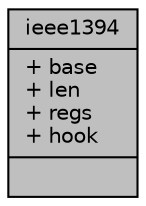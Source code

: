 digraph "ieee1394"
{
 // LATEX_PDF_SIZE
  edge [fontname="Helvetica",fontsize="10",labelfontname="Helvetica",labelfontsize="10"];
  node [fontname="Helvetica",fontsize="10",shape=record];
  Node1 [label="{ieee1394\n|+ base\l+ len\l+ regs\l+ hook\l|}",height=0.2,width=0.4,color="black", fillcolor="grey75", style="filled", fontcolor="black",tooltip=" "];
}
